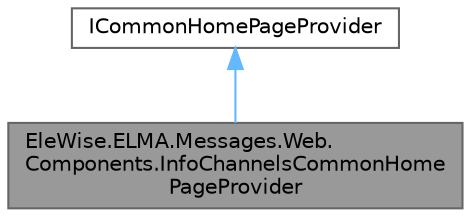 digraph "EleWise.ELMA.Messages.Web.Components.InfoChannelsCommonHomePageProvider"
{
 // LATEX_PDF_SIZE
  bgcolor="transparent";
  edge [fontname=Helvetica,fontsize=10,labelfontname=Helvetica,labelfontsize=10];
  node [fontname=Helvetica,fontsize=10,shape=box,height=0.2,width=0.4];
  Node1 [id="Node000001",label="EleWise.ELMA.Messages.Web.\lComponents.InfoChannelsCommonHome\lPageProvider",height=0.2,width=0.4,color="gray40", fillcolor="grey60", style="filled", fontcolor="black",tooltip="Настройки раздела Сообщения"];
  Node2 -> Node1 [id="edge1_Node000001_Node000002",dir="back",color="steelblue1",style="solid",tooltip=" "];
  Node2 [id="Node000002",label="ICommonHomePageProvider",height=0.2,width=0.4,color="gray40", fillcolor="white", style="filled",tooltip=" "];
}
